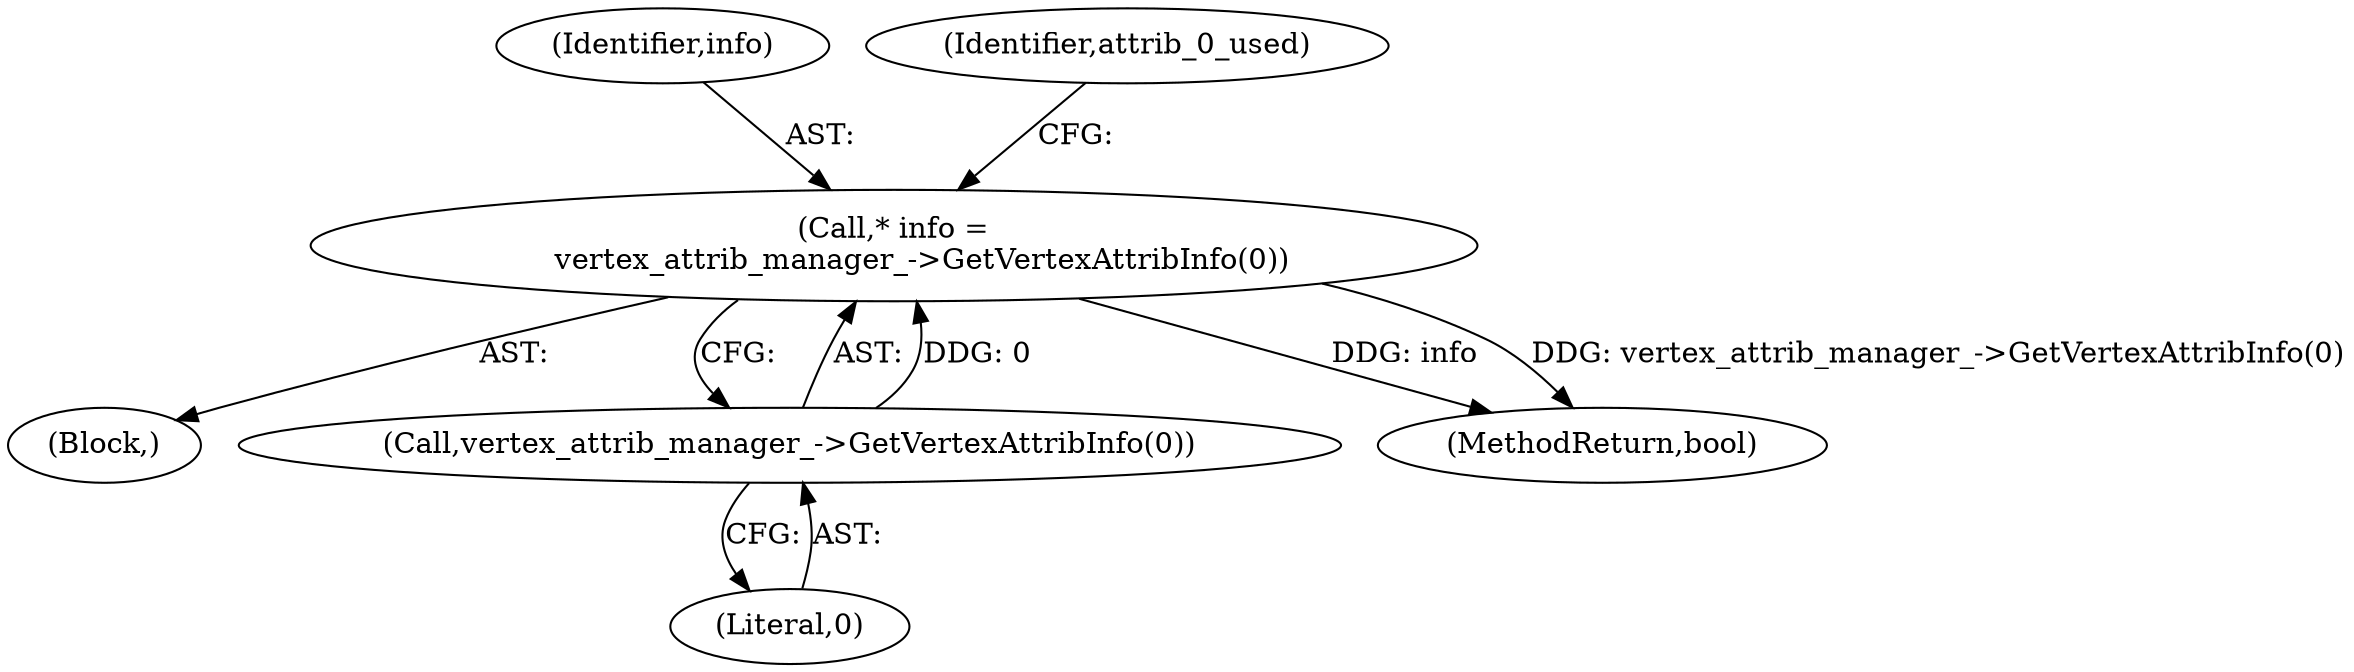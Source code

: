 digraph "0_Chrome_8f0b86c2fc77fca1508d81314f864011abe25f04@pointer" {
"1000117" [label="(Call,* info =\n      vertex_attrib_manager_->GetVertexAttribInfo(0))"];
"1000119" [label="(Call,vertex_attrib_manager_->GetVertexAttribInfo(0))"];
"1000118" [label="(Identifier,info)"];
"1000103" [label="(Block,)"];
"1000117" [label="(Call,* info =\n      vertex_attrib_manager_->GetVertexAttribInfo(0))"];
"1000120" [label="(Literal,0)"];
"1000119" [label="(Call,vertex_attrib_manager_->GetVertexAttribInfo(0))"];
"1000297" [label="(MethodReturn,bool)"];
"1000123" [label="(Identifier,attrib_0_used)"];
"1000117" -> "1000103"  [label="AST: "];
"1000117" -> "1000119"  [label="CFG: "];
"1000118" -> "1000117"  [label="AST: "];
"1000119" -> "1000117"  [label="AST: "];
"1000123" -> "1000117"  [label="CFG: "];
"1000117" -> "1000297"  [label="DDG: info"];
"1000117" -> "1000297"  [label="DDG: vertex_attrib_manager_->GetVertexAttribInfo(0)"];
"1000119" -> "1000117"  [label="DDG: 0"];
"1000119" -> "1000120"  [label="CFG: "];
"1000120" -> "1000119"  [label="AST: "];
}
